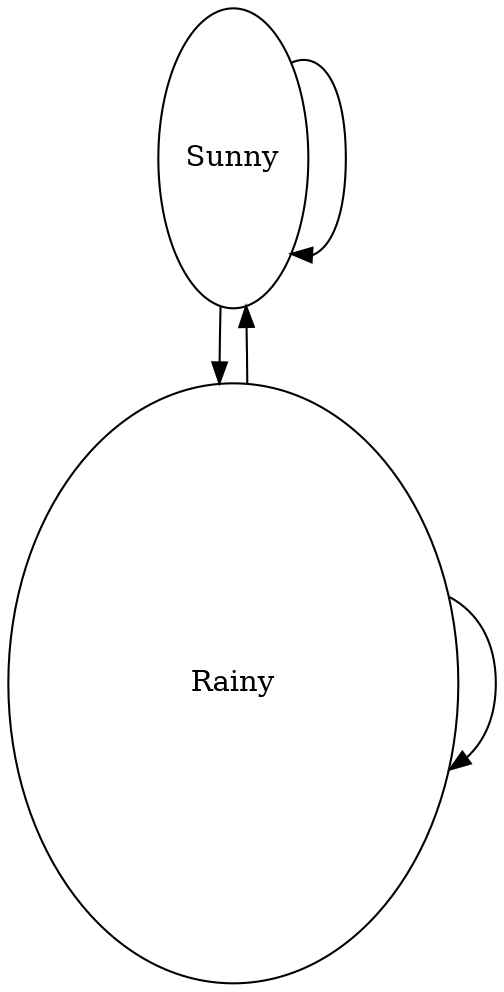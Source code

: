 digraph G {
0[label="Sunny", comment="Yellow thing", width=1, height=2];
1[label="Rainy", comment="Grey things", width=3, height=4];
0->0 ;
0->1 ;
1->0 ;
1->1 ;
}
